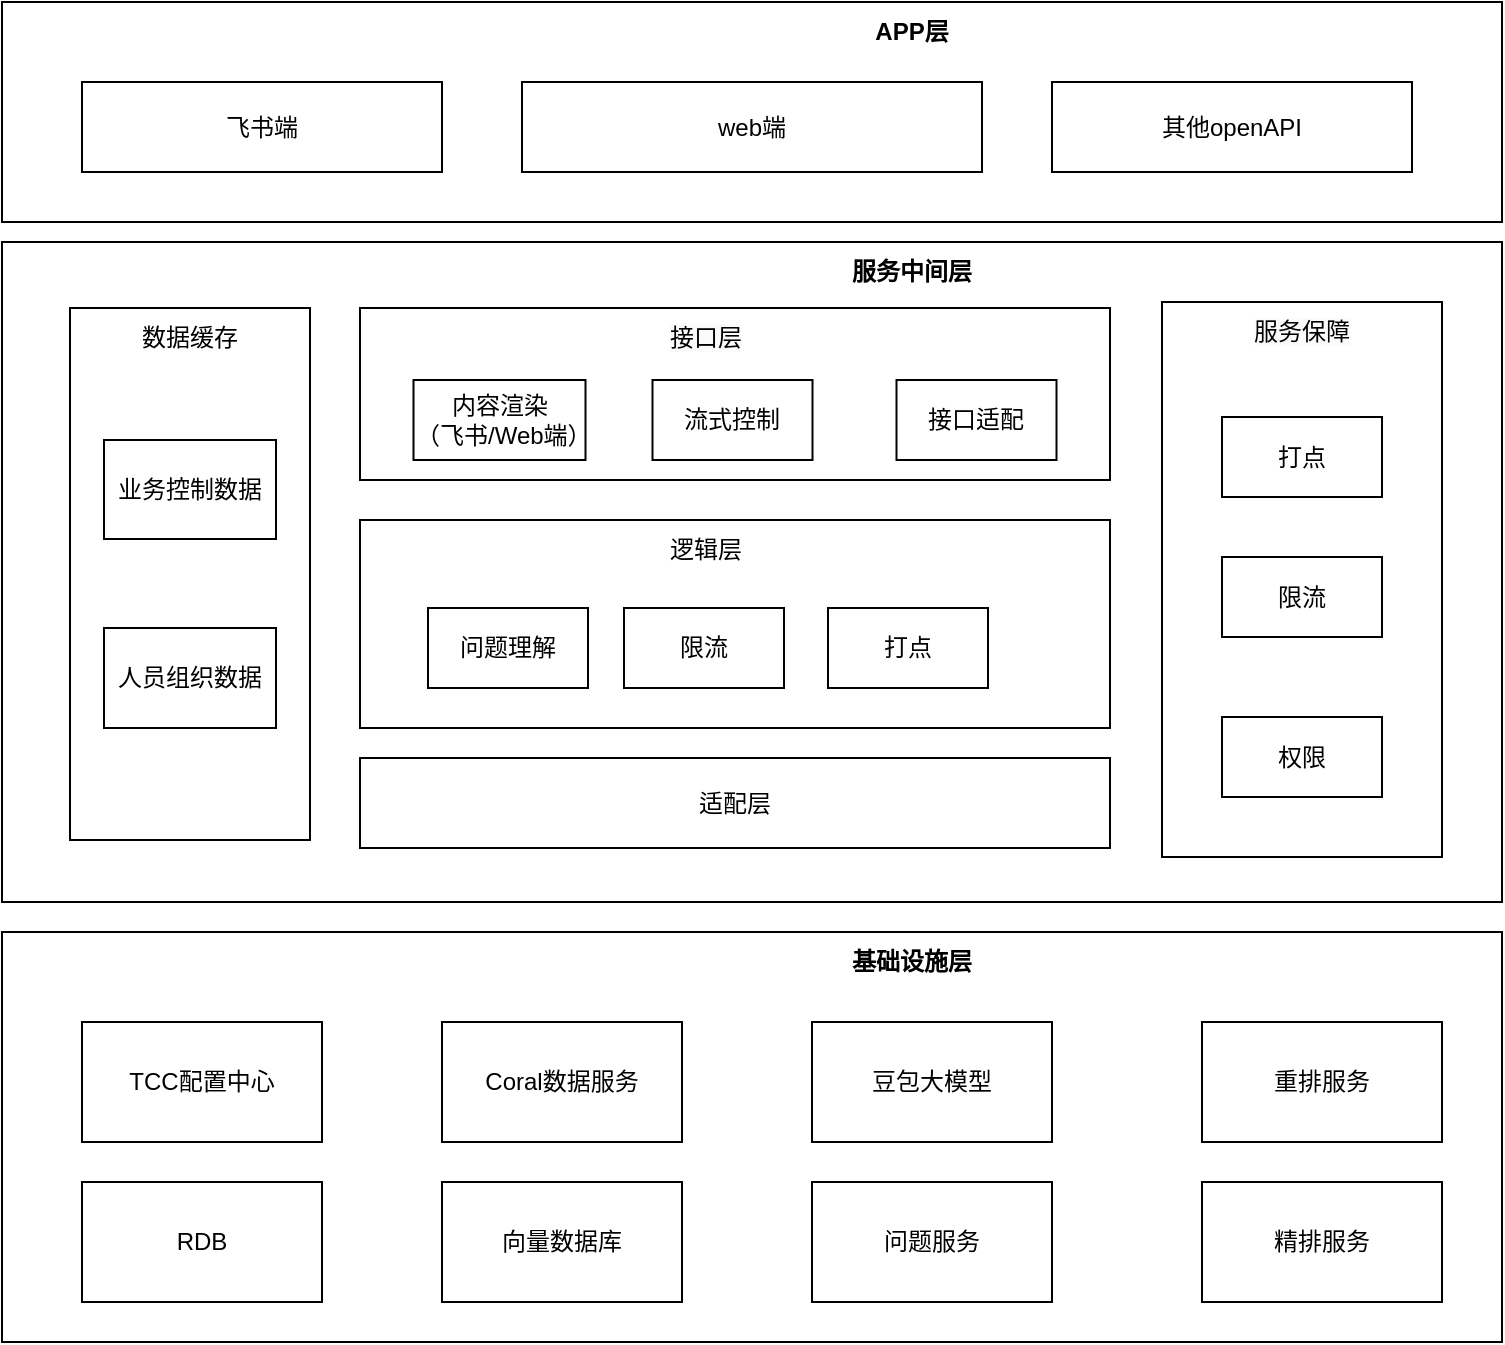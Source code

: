 <mxfile version="24.7.10">
  <diagram name="第 1 页" id="WWgQ3tUUA3AuB6e9XMpF">
    <mxGraphModel dx="1242" dy="711" grid="1" gridSize="10" guides="1" tooltips="1" connect="1" arrows="1" fold="1" page="1" pageScale="1" pageWidth="827" pageHeight="1169" math="0" shadow="0">
      <root>
        <mxCell id="0" />
        <mxCell id="1" parent="0" />
        <mxCell id="y20aVYX7Z3l52XozF9h6-18" value="" style="rounded=0;whiteSpace=wrap;html=1;" vertex="1" parent="1">
          <mxGeometry x="60" y="555" width="750" height="205" as="geometry" />
        </mxCell>
        <mxCell id="y20aVYX7Z3l52XozF9h6-1" value="" style="rounded=0;whiteSpace=wrap;html=1;" vertex="1" parent="1">
          <mxGeometry x="60" y="210" width="750" height="330" as="geometry" />
        </mxCell>
        <mxCell id="y20aVYX7Z3l52XozF9h6-2" value="" style="rounded=0;whiteSpace=wrap;html=1;" vertex="1" parent="1">
          <mxGeometry x="60" y="90" width="750" height="110" as="geometry" />
        </mxCell>
        <mxCell id="y20aVYX7Z3l52XozF9h6-3" value="服务中间层" style="text;html=1;align=center;verticalAlign=middle;whiteSpace=wrap;rounded=0;fontStyle=1" vertex="1" parent="1">
          <mxGeometry x="465" y="210" width="100" height="30" as="geometry" />
        </mxCell>
        <mxCell id="y20aVYX7Z3l52XozF9h6-5" value="APP层" style="text;html=1;align=center;verticalAlign=middle;whiteSpace=wrap;rounded=0;fontStyle=1" vertex="1" parent="1">
          <mxGeometry x="485" y="90" width="60" height="30" as="geometry" />
        </mxCell>
        <mxCell id="y20aVYX7Z3l52XozF9h6-6" value="飞书端" style="rounded=0;whiteSpace=wrap;html=1;" vertex="1" parent="1">
          <mxGeometry x="100" y="130" width="180" height="45" as="geometry" />
        </mxCell>
        <mxCell id="y20aVYX7Z3l52XozF9h6-7" value="web端" style="rounded=0;whiteSpace=wrap;html=1;" vertex="1" parent="1">
          <mxGeometry x="320" y="130" width="230" height="45" as="geometry" />
        </mxCell>
        <mxCell id="y20aVYX7Z3l52XozF9h6-8" value="" style="rounded=0;whiteSpace=wrap;html=1;" vertex="1" parent="1">
          <mxGeometry x="239" y="243" width="375" height="86" as="geometry" />
        </mxCell>
        <mxCell id="y20aVYX7Z3l52XozF9h6-9" value="" style="rounded=0;whiteSpace=wrap;html=1;" vertex="1" parent="1">
          <mxGeometry x="239" y="349" width="375" height="104" as="geometry" />
        </mxCell>
        <mxCell id="y20aVYX7Z3l52XozF9h6-10" value="适配层" style="rounded=0;whiteSpace=wrap;html=1;" vertex="1" parent="1">
          <mxGeometry x="239" y="468" width="375" height="45" as="geometry" />
        </mxCell>
        <mxCell id="y20aVYX7Z3l52XozF9h6-11" value="问题服务" style="rounded=0;whiteSpace=wrap;html=1;" vertex="1" parent="1">
          <mxGeometry x="465" y="680" width="120" height="60" as="geometry" />
        </mxCell>
        <mxCell id="y20aVYX7Z3l52XozF9h6-12" value="豆包大模型" style="rounded=0;whiteSpace=wrap;html=1;" vertex="1" parent="1">
          <mxGeometry x="465" y="600" width="120" height="60" as="geometry" />
        </mxCell>
        <mxCell id="y20aVYX7Z3l52XozF9h6-13" value="向量数据库" style="rounded=0;whiteSpace=wrap;html=1;" vertex="1" parent="1">
          <mxGeometry x="280" y="680" width="120" height="60" as="geometry" />
        </mxCell>
        <mxCell id="y20aVYX7Z3l52XozF9h6-14" value="重排服务" style="rounded=0;whiteSpace=wrap;html=1;" vertex="1" parent="1">
          <mxGeometry x="660" y="600" width="120" height="60" as="geometry" />
        </mxCell>
        <mxCell id="y20aVYX7Z3l52XozF9h6-15" value="TCC配置中心" style="rounded=0;whiteSpace=wrap;html=1;" vertex="1" parent="1">
          <mxGeometry x="100" y="600" width="120" height="60" as="geometry" />
        </mxCell>
        <mxCell id="y20aVYX7Z3l52XozF9h6-16" value="RDB" style="rounded=0;whiteSpace=wrap;html=1;" vertex="1" parent="1">
          <mxGeometry x="100" y="680" width="120" height="60" as="geometry" />
        </mxCell>
        <mxCell id="y20aVYX7Z3l52XozF9h6-17" value="精排服务" style="rounded=0;whiteSpace=wrap;html=1;" vertex="1" parent="1">
          <mxGeometry x="660" y="680" width="120" height="60" as="geometry" />
        </mxCell>
        <mxCell id="y20aVYX7Z3l52XozF9h6-19" value="基础设施层" style="text;html=1;align=center;verticalAlign=middle;whiteSpace=wrap;rounded=0;fontStyle=1" vertex="1" parent="1">
          <mxGeometry x="465" y="555" width="100" height="30" as="geometry" />
        </mxCell>
        <mxCell id="y20aVYX7Z3l52XozF9h6-22" value="&lt;meta charset=&quot;utf-8&quot;&gt;&lt;span style=&quot;color: rgb(0, 0, 0); font-family: Helvetica; font-size: 12px; font-style: normal; font-variant-ligatures: normal; font-variant-caps: normal; font-weight: 400; letter-spacing: normal; orphans: 2; text-align: center; text-indent: 0px; text-transform: none; widows: 2; word-spacing: 0px; -webkit-text-stroke-width: 0px; white-space: normal; background-color: rgb(251, 251, 251); text-decoration-thickness: initial; text-decoration-style: initial; text-decoration-color: initial; display: inline !important; float: none;&quot;&gt;接口层&lt;/span&gt;" style="text;html=1;align=center;verticalAlign=middle;whiteSpace=wrap;rounded=0;" vertex="1" parent="1">
          <mxGeometry x="382" y="243" width="60" height="30" as="geometry" />
        </mxCell>
        <mxCell id="y20aVYX7Z3l52XozF9h6-26" value="逻辑层" style="text;html=1;align=center;verticalAlign=middle;whiteSpace=wrap;rounded=0;" vertex="1" parent="1">
          <mxGeometry x="382" y="349" width="60" height="30" as="geometry" />
        </mxCell>
        <mxCell id="y20aVYX7Z3l52XozF9h6-27" value="问题理解" style="rounded=0;whiteSpace=wrap;html=1;" vertex="1" parent="1">
          <mxGeometry x="273" y="393" width="80" height="40" as="geometry" />
        </mxCell>
        <mxCell id="y20aVYX7Z3l52XozF9h6-28" value="限流" style="rounded=0;whiteSpace=wrap;html=1;" vertex="1" parent="1">
          <mxGeometry x="371" y="393" width="80" height="40" as="geometry" />
        </mxCell>
        <mxCell id="y20aVYX7Z3l52XozF9h6-29" value="打点" style="rounded=0;whiteSpace=wrap;html=1;" vertex="1" parent="1">
          <mxGeometry x="473" y="393" width="80" height="40" as="geometry" />
        </mxCell>
        <mxCell id="y20aVYX7Z3l52XozF9h6-30" value="内容渲染&lt;div&gt;（飞书/Web端）&lt;/div&gt;" style="rounded=0;whiteSpace=wrap;html=1;" vertex="1" parent="1">
          <mxGeometry x="265.75" y="279" width="86" height="40" as="geometry" />
        </mxCell>
        <mxCell id="y20aVYX7Z3l52XozF9h6-31" value="" style="rounded=0;whiteSpace=wrap;html=1;" vertex="1" parent="1">
          <mxGeometry x="640" y="240" width="140" height="277.5" as="geometry" />
        </mxCell>
        <mxCell id="y20aVYX7Z3l52XozF9h6-23" value="权限" style="rounded=0;whiteSpace=wrap;html=1;" vertex="1" parent="1">
          <mxGeometry x="670" y="447.5" width="80" height="40" as="geometry" />
        </mxCell>
        <mxCell id="y20aVYX7Z3l52XozF9h6-24" value="限流" style="rounded=0;whiteSpace=wrap;html=1;" vertex="1" parent="1">
          <mxGeometry x="670" y="367.5" width="80" height="40" as="geometry" />
        </mxCell>
        <mxCell id="y20aVYX7Z3l52XozF9h6-25" value="打点" style="rounded=0;whiteSpace=wrap;html=1;" vertex="1" parent="1">
          <mxGeometry x="670" y="297.5" width="80" height="40" as="geometry" />
        </mxCell>
        <mxCell id="y20aVYX7Z3l52XozF9h6-32" value="&lt;span style=&quot;color: rgb(0, 0, 0); font-family: Helvetica; font-size: 12px; font-style: normal; font-variant-ligatures: normal; font-variant-caps: normal; font-weight: 400; letter-spacing: normal; orphans: 2; text-align: center; text-indent: 0px; text-transform: none; widows: 2; word-spacing: 0px; -webkit-text-stroke-width: 0px; white-space: normal; background-color: rgb(251, 251, 251); text-decoration-thickness: initial; text-decoration-style: initial; text-decoration-color: initial; display: inline !important; float: none;&quot;&gt;服务保障&lt;/span&gt;" style="text;html=1;align=center;verticalAlign=middle;whiteSpace=wrap;rounded=0;" vertex="1" parent="1">
          <mxGeometry x="680" y="240" width="60" height="30" as="geometry" />
        </mxCell>
        <mxCell id="y20aVYX7Z3l52XozF9h6-33" value="流式控制" style="rounded=0;whiteSpace=wrap;html=1;" vertex="1" parent="1">
          <mxGeometry x="385.25" y="279" width="80" height="40" as="geometry" />
        </mxCell>
        <mxCell id="y20aVYX7Z3l52XozF9h6-34" value="接口适配" style="rounded=0;whiteSpace=wrap;html=1;" vertex="1" parent="1">
          <mxGeometry x="507.25" y="279" width="80" height="40" as="geometry" />
        </mxCell>
        <mxCell id="y20aVYX7Z3l52XozF9h6-35" value="" style="rounded=0;whiteSpace=wrap;html=1;" vertex="1" parent="1">
          <mxGeometry x="94" y="243" width="120" height="266" as="geometry" />
        </mxCell>
        <mxCell id="y20aVYX7Z3l52XozF9h6-37" value="数据缓存" style="text;html=1;align=center;verticalAlign=middle;whiteSpace=wrap;rounded=0;" vertex="1" parent="1">
          <mxGeometry x="124" y="243" width="60" height="30" as="geometry" />
        </mxCell>
        <mxCell id="y20aVYX7Z3l52XozF9h6-38" value="业务控制数据" style="rounded=0;whiteSpace=wrap;html=1;" vertex="1" parent="1">
          <mxGeometry x="111" y="309" width="86" height="49.5" as="geometry" />
        </mxCell>
        <mxCell id="y20aVYX7Z3l52XozF9h6-39" value="人员组织数据" style="rounded=0;whiteSpace=wrap;html=1;" vertex="1" parent="1">
          <mxGeometry x="111" y="403" width="86" height="50" as="geometry" />
        </mxCell>
        <mxCell id="y20aVYX7Z3l52XozF9h6-41" value="Coral数据服务" style="rounded=0;whiteSpace=wrap;html=1;" vertex="1" parent="1">
          <mxGeometry x="280" y="600" width="120" height="60" as="geometry" />
        </mxCell>
        <mxCell id="y20aVYX7Z3l52XozF9h6-42" value="其他openAPI" style="rounded=0;whiteSpace=wrap;html=1;" vertex="1" parent="1">
          <mxGeometry x="585" y="130" width="180" height="45" as="geometry" />
        </mxCell>
      </root>
    </mxGraphModel>
  </diagram>
</mxfile>
